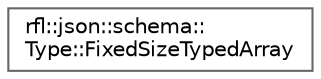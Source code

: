 digraph "类继承关系图"
{
 // LATEX_PDF_SIZE
  bgcolor="transparent";
  edge [fontname=Helvetica,fontsize=10,labelfontname=Helvetica,labelfontsize=10];
  node [fontname=Helvetica,fontsize=10,shape=box,height=0.2,width=0.4];
  rankdir="LR";
  Node0 [id="Node000000",label="rfl::json::schema::\lType::FixedSizeTypedArray",height=0.2,width=0.4,color="grey40", fillcolor="white", style="filled",URL="$structrfl_1_1json_1_1schema_1_1_type_1_1_fixed_size_typed_array.html",tooltip=" "];
}
